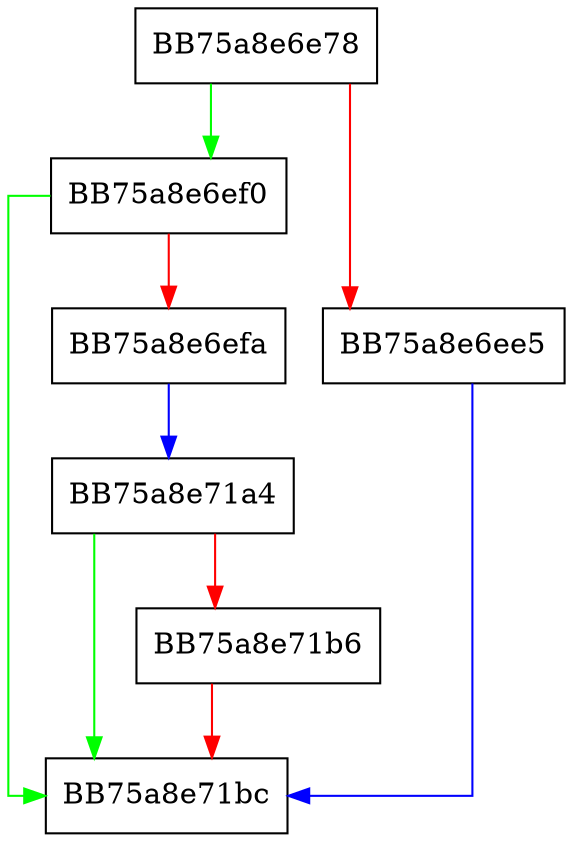 digraph process_tlv {
  node [shape="box"];
  graph [splines=ortho];
  BB75a8e6e78 -> BB75a8e6ef0 [color="green"];
  BB75a8e6e78 -> BB75a8e6ee5 [color="red"];
  BB75a8e6ee5 -> BB75a8e71bc [color="blue"];
  BB75a8e6ef0 -> BB75a8e71bc [color="green"];
  BB75a8e6ef0 -> BB75a8e6efa [color="red"];
  BB75a8e6efa -> BB75a8e71a4 [color="blue"];
  BB75a8e71a4 -> BB75a8e71bc [color="green"];
  BB75a8e71a4 -> BB75a8e71b6 [color="red"];
  BB75a8e71b6 -> BB75a8e71bc [color="red"];
}
